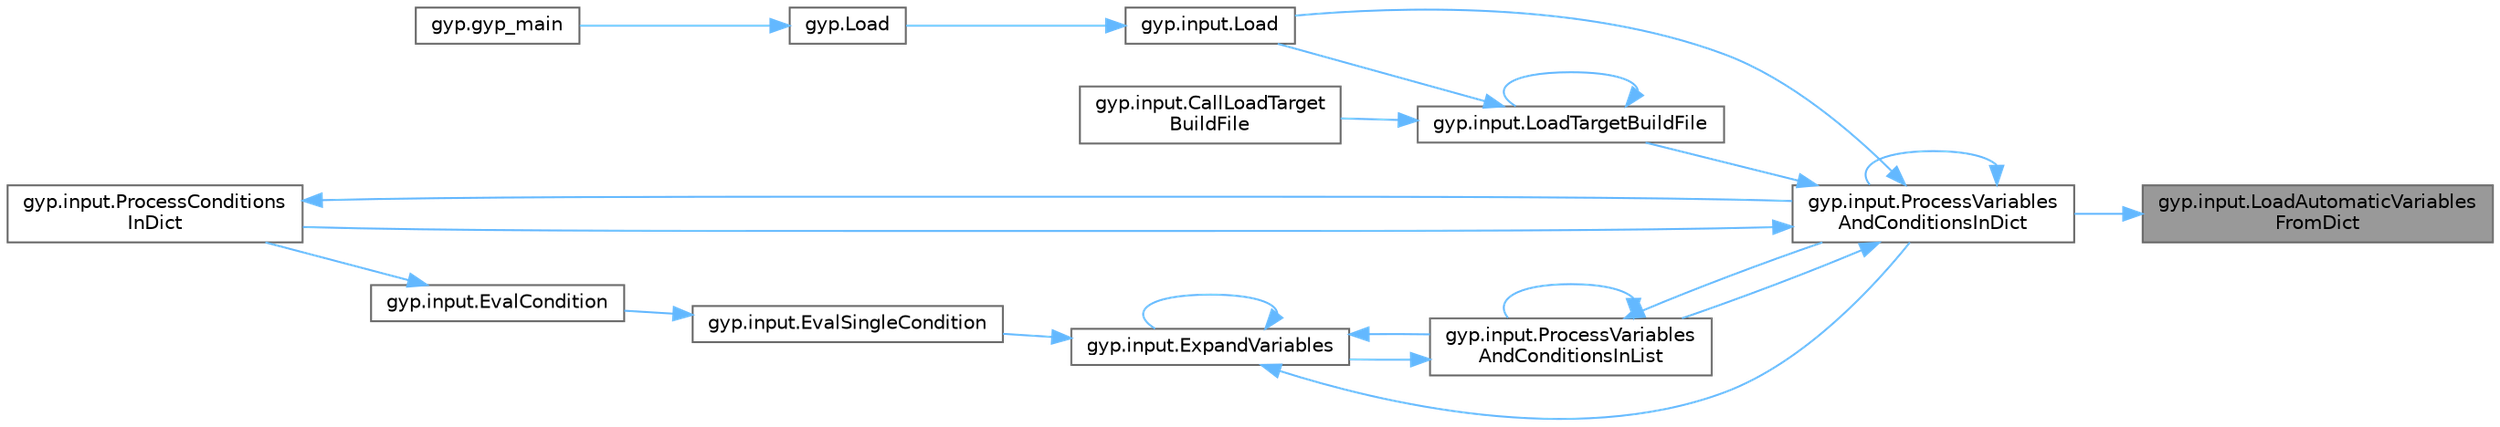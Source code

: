 digraph "gyp.input.LoadAutomaticVariablesFromDict"
{
 // LATEX_PDF_SIZE
  bgcolor="transparent";
  edge [fontname=Helvetica,fontsize=10,labelfontname=Helvetica,labelfontsize=10];
  node [fontname=Helvetica,fontsize=10,shape=box,height=0.2,width=0.4];
  rankdir="RL";
  Node1 [id="Node000001",label="gyp.input.LoadAutomaticVariables\lFromDict",height=0.2,width=0.4,color="gray40", fillcolor="grey60", style="filled", fontcolor="black",tooltip=" "];
  Node1 -> Node2 [id="edge22_Node000001_Node000002",dir="back",color="steelblue1",style="solid",tooltip=" "];
  Node2 [id="Node000002",label="gyp.input.ProcessVariables\lAndConditionsInDict",height=0.2,width=0.4,color="grey40", fillcolor="white", style="filled",URL="$namespacegyp_1_1input.html#a320a7bb6191244f384cafe414b535bce",tooltip=" "];
  Node2 -> Node3 [id="edge23_Node000002_Node000003",dir="back",color="steelblue1",style="solid",tooltip=" "];
  Node3 [id="Node000003",label="gyp.input.Load",height=0.2,width=0.4,color="grey40", fillcolor="white", style="filled",URL="$namespacegyp_1_1input.html#ad90e79d4281c183f60968ae564a1a8b7",tooltip=" "];
  Node3 -> Node4 [id="edge24_Node000003_Node000004",dir="back",color="steelblue1",style="solid",tooltip=" "];
  Node4 [id="Node000004",label="gyp.Load",height=0.2,width=0.4,color="grey40", fillcolor="white", style="filled",URL="$namespacegyp.html#a0bc64fed18f77300277d691e72844798",tooltip=" "];
  Node4 -> Node5 [id="edge25_Node000004_Node000005",dir="back",color="steelblue1",style="solid",tooltip=" "];
  Node5 [id="Node000005",label="gyp.gyp_main",height=0.2,width=0.4,color="grey40", fillcolor="white", style="filled",URL="$namespacegyp.html#ad232b957228659b1c62ea8bb0e317901",tooltip=" "];
  Node2 -> Node6 [id="edge26_Node000002_Node000006",dir="back",color="steelblue1",style="solid",tooltip=" "];
  Node6 [id="Node000006",label="gyp.input.LoadTargetBuildFile",height=0.2,width=0.4,color="grey40", fillcolor="white", style="filled",URL="$namespacegyp_1_1input.html#a38b92f970d0c3fd3dc46270551165908",tooltip=" "];
  Node6 -> Node7 [id="edge27_Node000006_Node000007",dir="back",color="steelblue1",style="solid",tooltip=" "];
  Node7 [id="Node000007",label="gyp.input.CallLoadTarget\lBuildFile",height=0.2,width=0.4,color="grey40", fillcolor="white", style="filled",URL="$namespacegyp_1_1input.html#abda17efe6ce93f08fa61eb5d58b9ef22",tooltip=" "];
  Node6 -> Node3 [id="edge28_Node000006_Node000003",dir="back",color="steelblue1",style="solid",tooltip=" "];
  Node6 -> Node6 [id="edge29_Node000006_Node000006",dir="back",color="steelblue1",style="solid",tooltip=" "];
  Node2 -> Node8 [id="edge30_Node000002_Node000008",dir="back",color="steelblue1",style="solid",tooltip=" "];
  Node8 [id="Node000008",label="gyp.input.ProcessConditions\lInDict",height=0.2,width=0.4,color="grey40", fillcolor="white", style="filled",URL="$namespacegyp_1_1input.html#ae8e415a4784b37bae55b0d6660d956ee",tooltip=" "];
  Node8 -> Node2 [id="edge31_Node000008_Node000002",dir="back",color="steelblue1",style="solid",tooltip=" "];
  Node2 -> Node2 [id="edge32_Node000002_Node000002",dir="back",color="steelblue1",style="solid",tooltip=" "];
  Node2 -> Node9 [id="edge33_Node000002_Node000009",dir="back",color="steelblue1",style="solid",tooltip=" "];
  Node9 [id="Node000009",label="gyp.input.ProcessVariables\lAndConditionsInList",height=0.2,width=0.4,color="grey40", fillcolor="white", style="filled",URL="$namespacegyp_1_1input.html#a87eefb82a85e2ad2143a865f42458f50",tooltip=" "];
  Node9 -> Node10 [id="edge34_Node000009_Node000010",dir="back",color="steelblue1",style="solid",tooltip=" "];
  Node10 [id="Node000010",label="gyp.input.ExpandVariables",height=0.2,width=0.4,color="grey40", fillcolor="white", style="filled",URL="$namespacegyp_1_1input.html#a5a76133b36dc35144a6a0aa73c3eb6b1",tooltip=" "];
  Node10 -> Node11 [id="edge35_Node000010_Node000011",dir="back",color="steelblue1",style="solid",tooltip=" "];
  Node11 [id="Node000011",label="gyp.input.EvalSingleCondition",height=0.2,width=0.4,color="grey40", fillcolor="white", style="filled",URL="$namespacegyp_1_1input.html#a6e5ae1ee740658967284d9b066103301",tooltip=" "];
  Node11 -> Node12 [id="edge36_Node000011_Node000012",dir="back",color="steelblue1",style="solid",tooltip=" "];
  Node12 [id="Node000012",label="gyp.input.EvalCondition",height=0.2,width=0.4,color="grey40", fillcolor="white", style="filled",URL="$namespacegyp_1_1input.html#a45cb1ad5ab2c335c25578dd840ea9b37",tooltip=" "];
  Node12 -> Node8 [id="edge37_Node000012_Node000008",dir="back",color="steelblue1",style="solid",tooltip=" "];
  Node10 -> Node10 [id="edge38_Node000010_Node000010",dir="back",color="steelblue1",style="solid",tooltip=" "];
  Node10 -> Node2 [id="edge39_Node000010_Node000002",dir="back",color="steelblue1",style="solid",tooltip=" "];
  Node10 -> Node9 [id="edge40_Node000010_Node000009",dir="back",color="steelblue1",style="solid",tooltip=" "];
  Node9 -> Node2 [id="edge41_Node000009_Node000002",dir="back",color="steelblue1",style="solid",tooltip=" "];
  Node9 -> Node9 [id="edge42_Node000009_Node000009",dir="back",color="steelblue1",style="solid",tooltip=" "];
}
